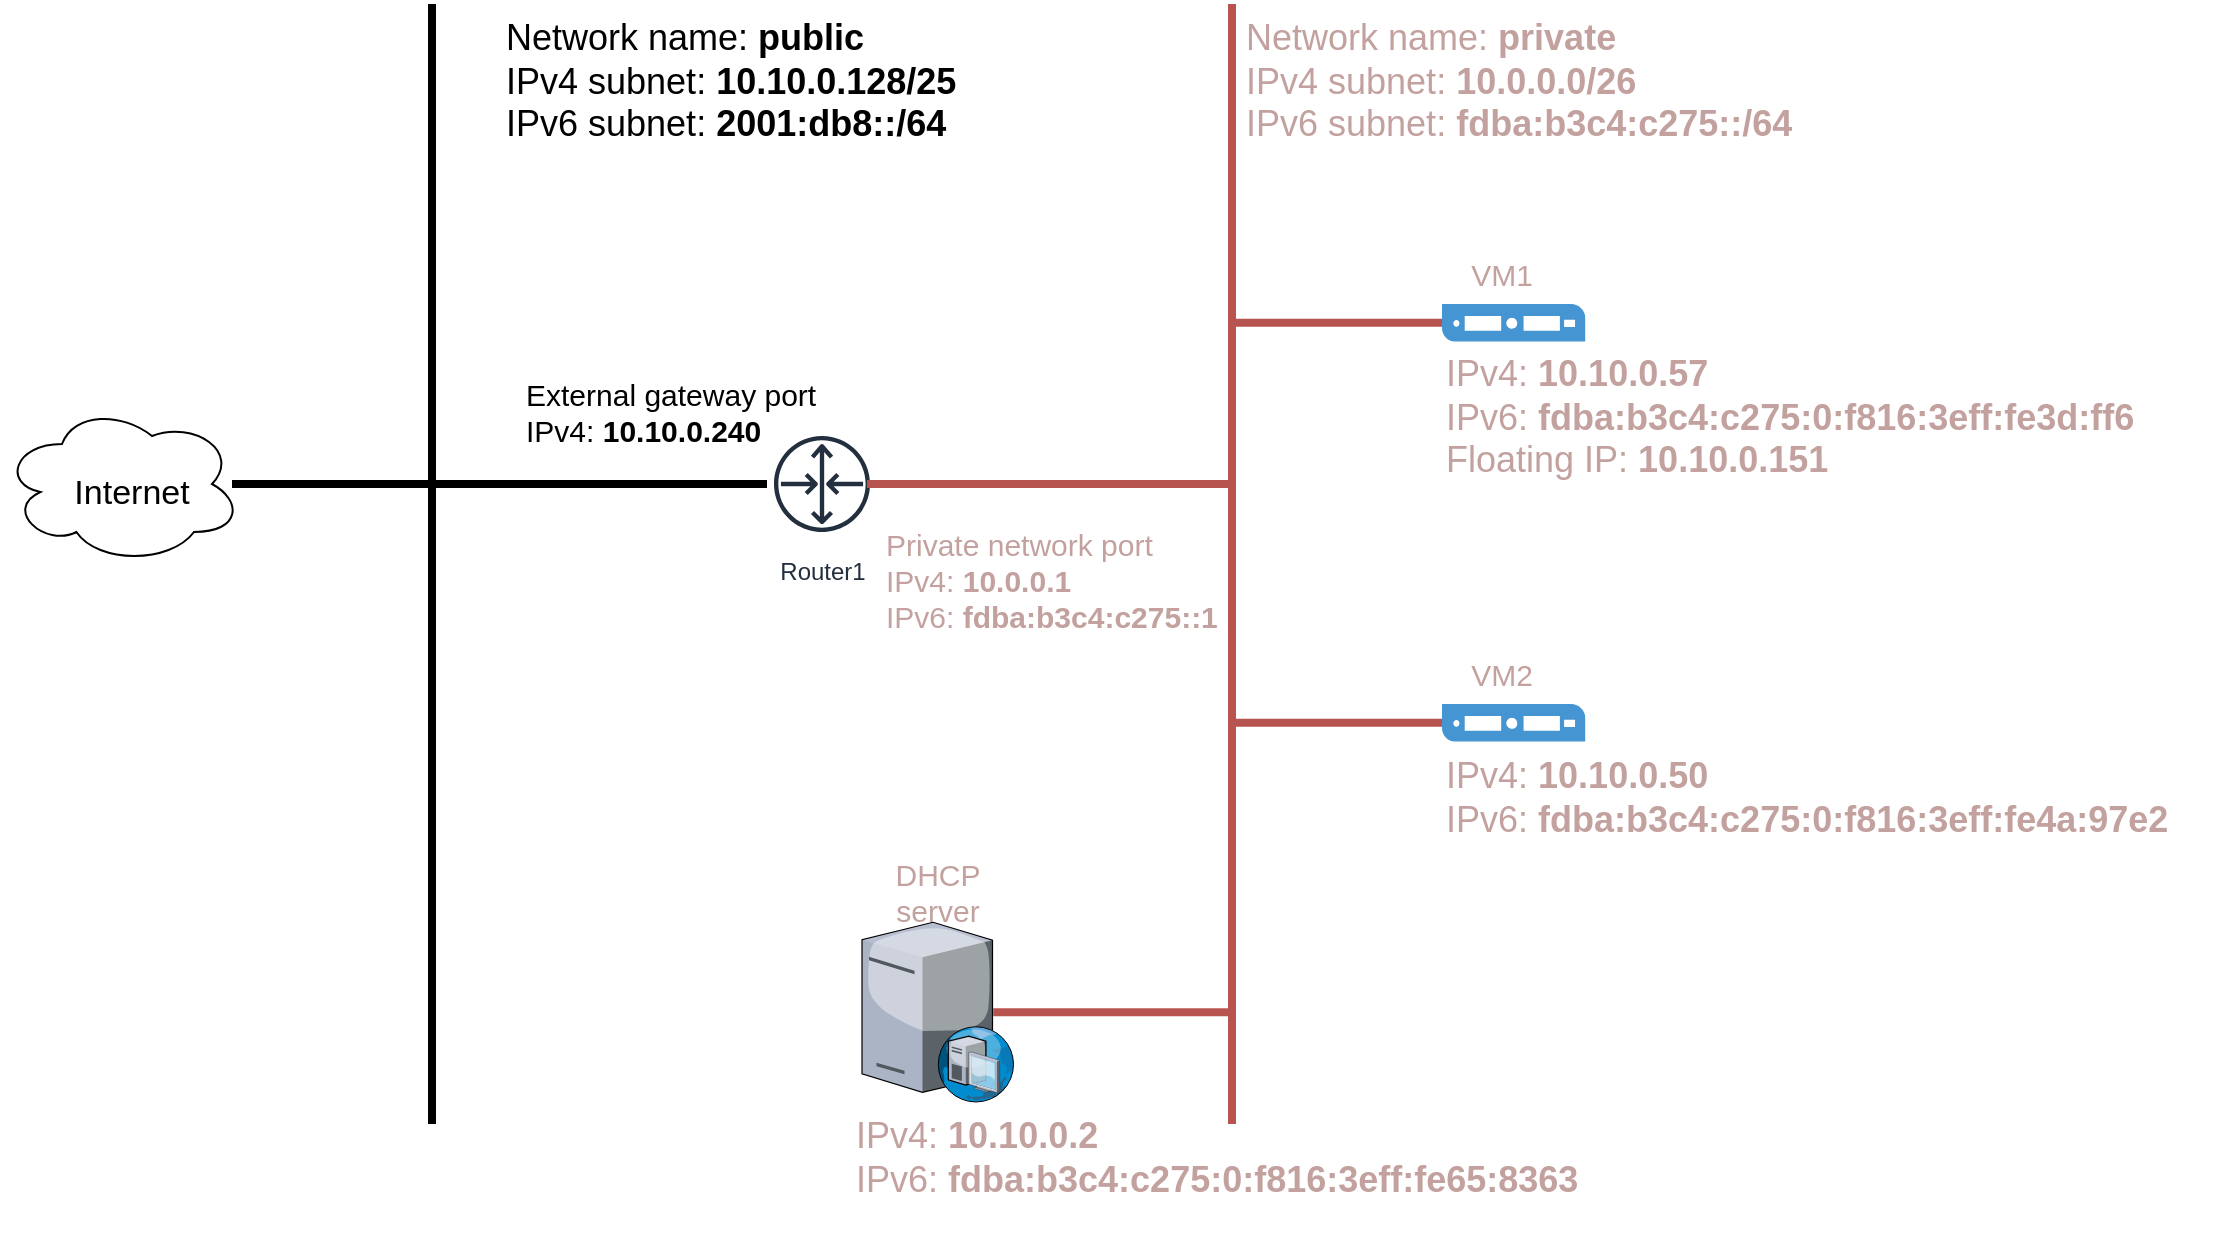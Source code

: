 <mxfile version="16.4.0" type="device"><diagram id="DPYJXXtxkjL_87Mf_6yc" name="Page-1"><mxGraphModel dx="988" dy="921" grid="1" gridSize="10" guides="1" tooltips="1" connect="1" arrows="1" fold="1" page="1" pageScale="1" pageWidth="850" pageHeight="1100" math="0" shadow="0"><root><mxCell id="0"/><mxCell id="1" parent="0"/><mxCell id="mB2AoWQL-P1KkIDYeKzP-1" value="" style="line;strokeWidth=4;direction=south;html=1;perimeter=backbonePerimeter;points=[];outlineConnect=0;" vertex="1" parent="1"><mxGeometry x="210" y="160" width="10" height="560" as="geometry"/></mxCell><mxCell id="mB2AoWQL-P1KkIDYeKzP-2" value="" style="line;strokeWidth=4;direction=south;html=1;perimeter=backbonePerimeter;points=[];outlineConnect=0;fillColor=#f8cecc;strokeColor=#b85450;" vertex="1" parent="1"><mxGeometry x="610" y="160" width="10" height="560" as="geometry"/></mxCell><mxCell id="mB2AoWQL-P1KkIDYeKzP-3" value="" style="ellipse;shape=cloud;whiteSpace=wrap;html=1;" vertex="1" parent="1"><mxGeometry y="360" width="120" height="80" as="geometry"/></mxCell><mxCell id="mB2AoWQL-P1KkIDYeKzP-5" value="&lt;font style=&quot;font-size: 17px&quot;&gt;Internet&lt;/font&gt;" style="text;html=1;strokeColor=none;fillColor=none;align=center;verticalAlign=middle;whiteSpace=wrap;rounded=0;" vertex="1" parent="1"><mxGeometry x="20" y="380" width="90" height="50" as="geometry"/></mxCell><mxCell id="mB2AoWQL-P1KkIDYeKzP-6" value="&lt;div style=&quot;font-size: 18px&quot;&gt;&lt;font style=&quot;font-size: 18px&quot;&gt;Network name: &lt;b&gt;public&lt;/b&gt;&lt;/font&gt;&lt;/div&gt;&lt;div style=&quot;font-size: 18px&quot;&gt;&lt;font style=&quot;font-size: 18px&quot;&gt;IPv4 subnet: &lt;b&gt;10.10.0.128/25&lt;/b&gt;&lt;/font&gt;&lt;/div&gt;&lt;div style=&quot;font-size: 18px&quot;&gt;&lt;font style=&quot;font-size: 18px&quot;&gt;IPv6 subnet: &lt;b&gt;2001:db8::/64&lt;/b&gt;&lt;br&gt;&lt;/font&gt;&lt;/div&gt;&lt;div style=&quot;font-size: 18px&quot;&gt;&lt;font style=&quot;font-size: 18px&quot;&gt;&lt;br&gt;&lt;/font&gt;&lt;/div&gt;" style="text;html=1;strokeColor=none;fillColor=none;align=left;verticalAlign=top;whiteSpace=wrap;rounded=0;" vertex="1" parent="1"><mxGeometry x="250" y="160" width="240" height="80" as="geometry"/></mxCell><mxCell id="mB2AoWQL-P1KkIDYeKzP-7" value="&lt;div style=&quot;font-size: 18px&quot;&gt;&lt;font style=&quot;font-size: 18px&quot; color=&quot;#C2A19F&quot;&gt;Network name: &lt;b&gt;private&lt;/b&gt;&lt;/font&gt;&lt;/div&gt;&lt;div style=&quot;font-size: 18px&quot;&gt;&lt;font style=&quot;font-size: 18px&quot; color=&quot;#C2A19F&quot;&gt;IPv4 subnet: &lt;b&gt;10.0.0.0/26&lt;/b&gt;&lt;/font&gt;&lt;/div&gt;&lt;div style=&quot;font-size: 18px&quot;&gt;&lt;font style=&quot;font-size: 18px&quot; color=&quot;#C2A19F&quot;&gt;IPv6 subnet: &lt;b&gt;fdba:b3c4:c275::/64&lt;/b&gt;&lt;br&gt;&lt;/font&gt;&lt;/div&gt;&lt;div style=&quot;font-size: 18px&quot;&gt;&lt;font style=&quot;font-size: 18px&quot; color=&quot;#C2A19F&quot;&gt;&lt;br&gt;&lt;/font&gt;&lt;/div&gt;" style="text;html=1;strokeColor=none;fillColor=none;align=left;verticalAlign=top;whiteSpace=wrap;rounded=0;" vertex="1" parent="1"><mxGeometry x="620" y="160" width="360" height="80" as="geometry"/></mxCell><mxCell id="mB2AoWQL-P1KkIDYeKzP-8" value="Router1" style="sketch=0;outlineConnect=0;fontColor=#232F3E;gradientColor=none;strokeColor=#232F3E;fillColor=#ffffff;dashed=0;verticalLabelPosition=bottom;verticalAlign=top;align=center;html=1;fontSize=12;fontStyle=0;aspect=fixed;shape=mxgraph.aws4.resourceIcon;resIcon=mxgraph.aws4.router;" vertex="1" parent="1"><mxGeometry x="380" y="370" width="60" height="60" as="geometry"/></mxCell><mxCell id="mB2AoWQL-P1KkIDYeKzP-16" value="&lt;div style=&quot;font-size: 15px&quot;&gt;&lt;font style=&quot;font-size: 15px&quot;&gt;External gateway port&lt;br&gt;&lt;/font&gt;&lt;/div&gt;&lt;div style=&quot;font-size: 15px&quot;&gt;&lt;font style=&quot;font-size: 15px&quot;&gt;IPv4: &lt;b&gt;10.10.0.240&lt;/b&gt;&lt;/font&gt;&lt;/div&gt;&lt;div style=&quot;font-size: 15px&quot;&gt;&lt;font style=&quot;font-size: 15px&quot;&gt;&lt;br&gt;&lt;/font&gt;&lt;/div&gt;" style="text;html=1;strokeColor=none;fillColor=none;align=left;verticalAlign=top;whiteSpace=wrap;rounded=0;" vertex="1" parent="1"><mxGeometry x="260" y="340" width="150" height="60" as="geometry"/></mxCell><mxCell id="mB2AoWQL-P1KkIDYeKzP-17" value="&lt;div style=&quot;font-size: 15px&quot;&gt;&lt;font style=&quot;font-size: 15px&quot; color=&quot;#C2A19F&quot;&gt;Private network port&lt;b&gt;&lt;br&gt;&lt;/b&gt;&lt;/font&gt;&lt;/div&gt;&lt;div style=&quot;font-size: 15px&quot;&gt;&lt;font style=&quot;font-size: 15px&quot; color=&quot;#C2A19F&quot;&gt;IPv4: &lt;b&gt;10.0.0.1&lt;/b&gt;&lt;/font&gt;&lt;/div&gt;&lt;div style=&quot;font-size: 15px&quot;&gt;&lt;font style=&quot;font-size: 15px&quot; color=&quot;#C2A19F&quot;&gt;IPv6: &lt;b&gt;fdba:b3c4:c275::1&lt;/b&gt;&lt;br&gt;&lt;/font&gt;&lt;/div&gt;&lt;div style=&quot;font-size: 15px&quot;&gt;&lt;font style=&quot;font-size: 15px&quot; color=&quot;#C2A19F&quot;&gt;&lt;br&gt;&lt;/font&gt;&lt;/div&gt;" style="text;html=1;strokeColor=none;fillColor=none;align=left;verticalAlign=top;whiteSpace=wrap;rounded=0;" vertex="1" parent="1"><mxGeometry x="440" y="415" width="170" height="70" as="geometry"/></mxCell><mxCell id="mB2AoWQL-P1KkIDYeKzP-22" value="" style="line;strokeWidth=4;direction=south;html=1;perimeter=backbonePerimeter;points=[];outlineConnect=0;fillColor=#f8cecc;strokeColor=#b85450;rotation=90;" vertex="1" parent="1"><mxGeometry x="518.75" y="308.75" width="10" height="182.5" as="geometry"/></mxCell><mxCell id="mB2AoWQL-P1KkIDYeKzP-23" value="" style="line;strokeWidth=4;direction=south;html=1;perimeter=backbonePerimeter;points=[];outlineConnect=0;rotation=90;" vertex="1" parent="1"><mxGeometry x="293.75" y="316.25" width="10" height="167.5" as="geometry"/></mxCell><mxCell id="mB2AoWQL-P1KkIDYeKzP-25" value="" style="line;strokeWidth=4;direction=south;html=1;perimeter=backbonePerimeter;points=[];outlineConnect=0;fillColor=#f8cecc;strokeColor=#b85450;rotation=90;" vertex="1" parent="1"><mxGeometry x="664.08" y="464.07" width="10" height="110.65" as="geometry"/></mxCell><mxCell id="mB2AoWQL-P1KkIDYeKzP-24" value="" style="line;strokeWidth=4;direction=south;html=1;perimeter=backbonePerimeter;points=[];outlineConnect=0;rotation=90;" vertex="1" parent="1"><mxGeometry x="161.88" y="348.13" width="10" height="103.75" as="geometry"/></mxCell><mxCell id="mB2AoWQL-P1KkIDYeKzP-26" value="" style="line;strokeWidth=4;direction=south;html=1;perimeter=backbonePerimeter;points=[];outlineConnect=0;fillColor=#f8cecc;strokeColor=#b85450;rotation=90;" vertex="1" parent="1"><mxGeometry x="664.08" y="264.07" width="10" height="110.65" as="geometry"/></mxCell><mxCell id="mB2AoWQL-P1KkIDYeKzP-13" value="" style="pointerEvents=1;shadow=0;dashed=0;html=1;strokeColor=none;fillColor=#4495D1;labelPosition=center;verticalLabelPosition=bottom;verticalAlign=top;align=center;outlineConnect=0;shape=mxgraph.veeam.server;fontSize=18;fontColor=#C2A19F;" vertex="1" parent="1"><mxGeometry x="720" y="309.99" width="71.6" height="18.8" as="geometry"/></mxCell><mxCell id="mB2AoWQL-P1KkIDYeKzP-14" value="" style="pointerEvents=1;shadow=0;dashed=0;html=1;strokeColor=none;fillColor=#4495D1;labelPosition=center;verticalLabelPosition=bottom;verticalAlign=top;align=center;outlineConnect=0;shape=mxgraph.veeam.server;fontSize=18;fontColor=#C2A19F;" vertex="1" parent="1"><mxGeometry x="720" y="510" width="71.6" height="18.8" as="geometry"/></mxCell><mxCell id="mB2AoWQL-P1KkIDYeKzP-27" value="&lt;font color=&quot;#C2A19F&quot;&gt;VM1&lt;/font&gt;" style="text;html=1;strokeColor=none;fillColor=none;align=center;verticalAlign=middle;whiteSpace=wrap;rounded=0;fontSize=15;fontColor=#000000;" vertex="1" parent="1"><mxGeometry x="720" y="280" width="60" height="30" as="geometry"/></mxCell><mxCell id="mB2AoWQL-P1KkIDYeKzP-28" value="&lt;font color=&quot;#C2A19F&quot;&gt;VM2&lt;/font&gt;" style="text;html=1;strokeColor=none;fillColor=none;align=center;verticalAlign=middle;whiteSpace=wrap;rounded=0;fontSize=15;fontColor=#000000;" vertex="1" parent="1"><mxGeometry x="720" y="480" width="60" height="30" as="geometry"/></mxCell><mxCell id="mB2AoWQL-P1KkIDYeKzP-30" value="&lt;div style=&quot;font-size: 18px&quot;&gt;&lt;font style=&quot;font-size: 18px&quot; color=&quot;#C2A19F&quot;&gt;IPv4: &lt;b&gt;10.10.0.57&lt;/b&gt;&lt;/font&gt;&lt;/div&gt;&lt;div style=&quot;font-size: 18px&quot;&gt;&lt;font style=&quot;font-size: 18px&quot; color=&quot;#C2A19F&quot;&gt;IPv6: &lt;b&gt;fdba:b3c4:c275:0:f816:3eff:fe3d:ff6&lt;/b&gt;&lt;br&gt;&lt;/font&gt;&lt;/div&gt;&lt;div style=&quot;font-size: 18px&quot;&gt;&lt;font style=&quot;font-size: 18px&quot; color=&quot;#C2A19F&quot;&gt;Floating IP: &lt;b&gt;10.10.0.151&lt;/b&gt;&lt;br&gt;&lt;/font&gt;&lt;/div&gt;" style="text;html=1;strokeColor=none;fillColor=none;align=left;verticalAlign=top;whiteSpace=wrap;rounded=0;" vertex="1" parent="1"><mxGeometry x="720" y="327.79" width="390" height="80" as="geometry"/></mxCell><mxCell id="mB2AoWQL-P1KkIDYeKzP-31" value="&lt;div style=&quot;font-size: 18px&quot;&gt;&lt;font style=&quot;font-size: 18px&quot; color=&quot;#C2A19F&quot;&gt;IPv4: &lt;b&gt;10.10.0.50&lt;/b&gt;&lt;/font&gt;&lt;/div&gt;&lt;div style=&quot;font-size: 18px&quot;&gt;&lt;font style=&quot;font-size: 18px&quot; color=&quot;#C2A19F&quot;&gt;IPv6: &lt;b&gt;fdba:b3c4:c275:0:f816:3eff:fe4a:97e2&lt;/b&gt;&lt;/font&gt;&lt;/div&gt;&lt;div style=&quot;font-size: 18px&quot;&gt;&lt;font style=&quot;font-size: 18px&quot; color=&quot;#C2A19F&quot;&gt;&lt;br&gt;&lt;/font&gt;&lt;/div&gt;" style="text;html=1;strokeColor=none;fillColor=none;align=left;verticalAlign=top;whiteSpace=wrap;rounded=0;" vertex="1" parent="1"><mxGeometry x="720" y="528.8" width="390" height="61.2" as="geometry"/></mxCell><mxCell id="mB2AoWQL-P1KkIDYeKzP-32" value="" style="verticalLabelPosition=bottom;sketch=0;aspect=fixed;html=1;verticalAlign=top;strokeColor=none;align=center;outlineConnect=0;shape=mxgraph.citrix.dhcp_server;fontSize=15;fontColor=#000000;" vertex="1" parent="1"><mxGeometry x="430" y="619.13" width="76" height="90" as="geometry"/></mxCell><mxCell id="mB2AoWQL-P1KkIDYeKzP-33" value="" style="line;strokeWidth=4;direction=south;html=1;perimeter=backbonePerimeter;points=[];outlineConnect=0;fillColor=#f8cecc;strokeColor=#b85450;rotation=90;" vertex="1" parent="1"><mxGeometry x="550" y="604.7" width="10" height="118.85" as="geometry"/></mxCell><mxCell id="mB2AoWQL-P1KkIDYeKzP-34" value="&lt;div&gt;&lt;font color=&quot;#C2A19F&quot;&gt;DHCP server&lt;/font&gt;&lt;/div&gt;" style="text;html=1;strokeColor=none;fillColor=none;align=center;verticalAlign=middle;whiteSpace=wrap;rounded=0;fontSize=15;fontColor=#000000;" vertex="1" parent="1"><mxGeometry x="423" y="589.13" width="90" height="30" as="geometry"/></mxCell><mxCell id="mB2AoWQL-P1KkIDYeKzP-35" value="&lt;div style=&quot;font-size: 18px&quot;&gt;&lt;font style=&quot;font-size: 18px&quot; color=&quot;#C2A19F&quot;&gt;IPv4: &lt;b&gt;10.10.0.2&lt;/b&gt;&lt;/font&gt;&lt;/div&gt;&lt;div style=&quot;font-size: 18px&quot;&gt;&lt;font style=&quot;font-size: 18px&quot; color=&quot;#C2A19F&quot;&gt;IPv6: &lt;b&gt;fdba:b3c4:c275:0:f816:3eff:fe65:8363&lt;/b&gt;&lt;/font&gt;&lt;/div&gt;&lt;div style=&quot;font-size: 18px&quot;&gt;&lt;font style=&quot;font-size: 18px&quot; color=&quot;#C2A19F&quot;&gt;&lt;br&gt;&lt;/font&gt;&lt;/div&gt;" style="text;html=1;strokeColor=none;fillColor=none;align=left;verticalAlign=top;whiteSpace=wrap;rounded=0;" vertex="1" parent="1"><mxGeometry x="425" y="709.13" width="390" height="61.2" as="geometry"/></mxCell></root></mxGraphModel></diagram></mxfile>